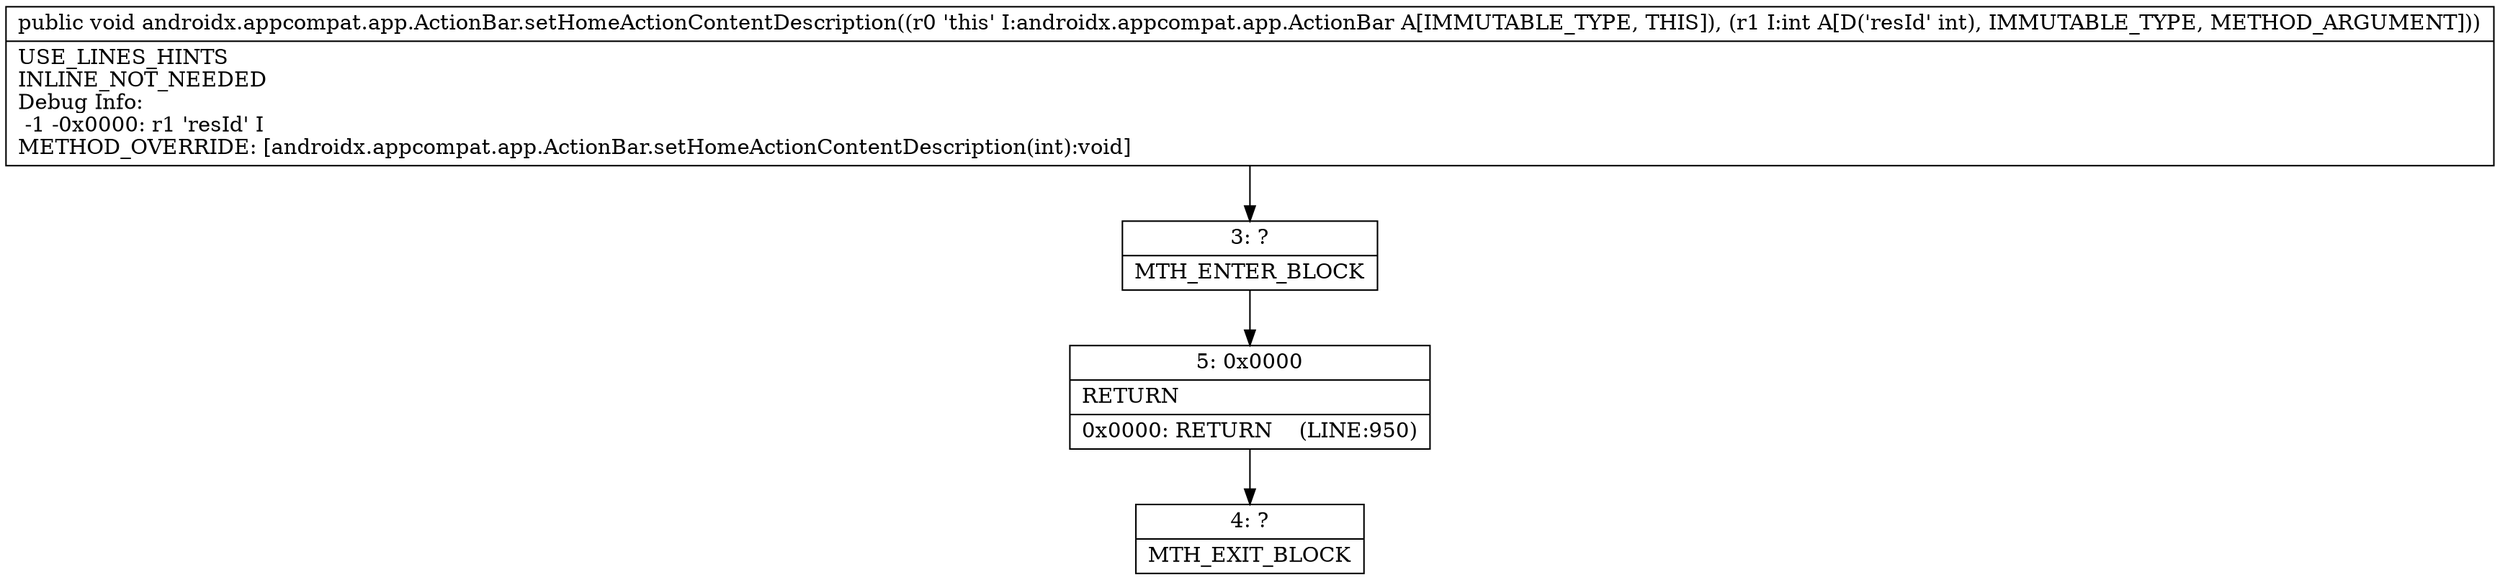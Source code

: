 digraph "CFG forandroidx.appcompat.app.ActionBar.setHomeActionContentDescription(I)V" {
Node_3 [shape=record,label="{3\:\ ?|MTH_ENTER_BLOCK\l}"];
Node_5 [shape=record,label="{5\:\ 0x0000|RETURN\l|0x0000: RETURN    (LINE:950)\l}"];
Node_4 [shape=record,label="{4\:\ ?|MTH_EXIT_BLOCK\l}"];
MethodNode[shape=record,label="{public void androidx.appcompat.app.ActionBar.setHomeActionContentDescription((r0 'this' I:androidx.appcompat.app.ActionBar A[IMMUTABLE_TYPE, THIS]), (r1 I:int A[D('resId' int), IMMUTABLE_TYPE, METHOD_ARGUMENT]))  | USE_LINES_HINTS\lINLINE_NOT_NEEDED\lDebug Info:\l  \-1 \-0x0000: r1 'resId' I\lMETHOD_OVERRIDE: [androidx.appcompat.app.ActionBar.setHomeActionContentDescription(int):void]\l}"];
MethodNode -> Node_3;Node_3 -> Node_5;
Node_5 -> Node_4;
}

